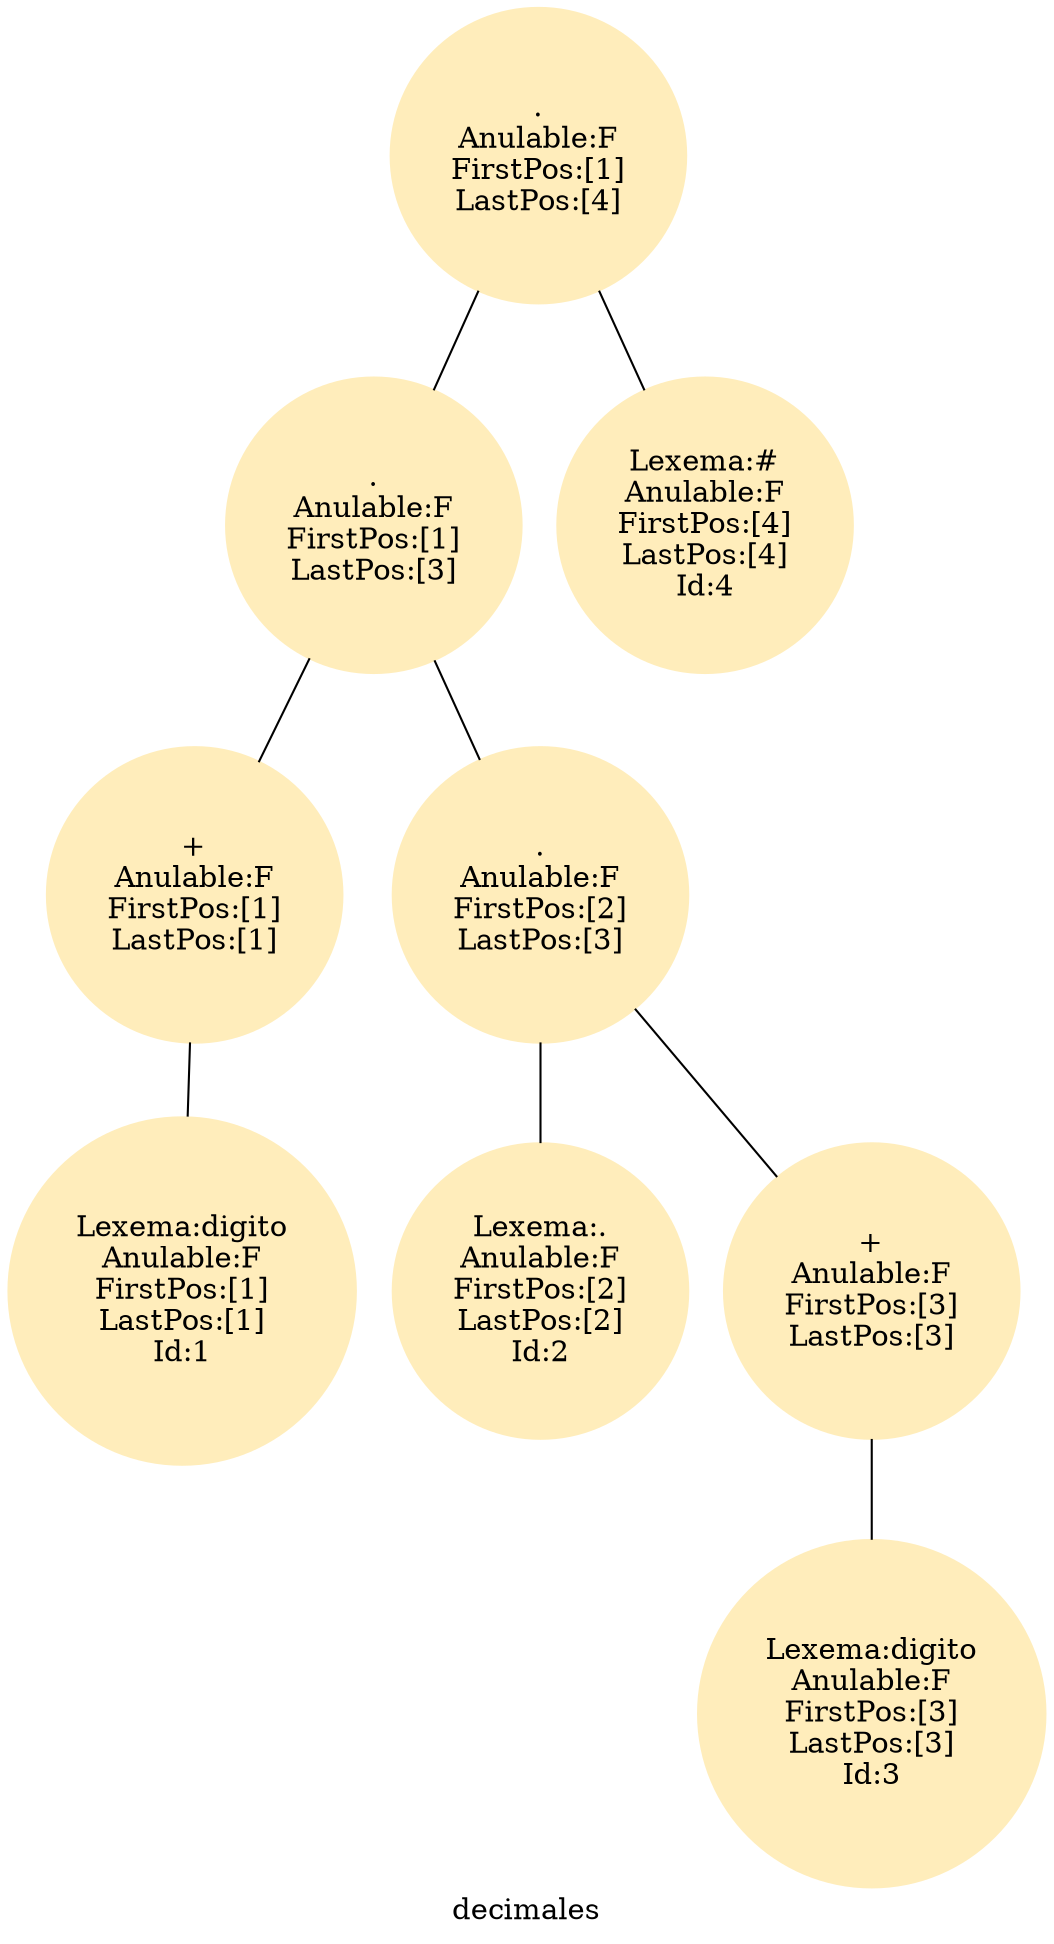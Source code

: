 digraph decimales {
node [color="#FFEDBB" shape=circle style=filled]
edge [dir=none]
label = "decimales";
root0 [label=".\nAnulable:F\nFirstPos:[1]\nLastPos:[4]"];
root0 ->AND4;
root0 ->ACCEPT4;
AND4 [label=".\nAnulable:F\nFirstPos:[1]\nLastPos:[3]"];
AND4 ->PLUS1;
AND4 ->AND3;
PLUS1 [label="+\nAnulable:F\nFirstPos:[1]\nLastPos:[1]"];
PLUS1 ->LEAVE1;
LEAVE1 [label="Lexema:digito\nAnulable:F\nFirstPos:[1]\nLastPos:[1]\nId:1"];
AND3 [label=".\nAnulable:F\nFirstPos:[2]\nLastPos:[3]"];
AND3 ->LEAVE2;
AND3 ->PLUS2;
LEAVE2 [label="Lexema:.\nAnulable:F\nFirstPos:[2]\nLastPos:[2]\nId:2"];
PLUS2 [label="+\nAnulable:F\nFirstPos:[3]\nLastPos:[3]"];
PLUS2 ->LEAVE3;
LEAVE3 [label="Lexema:digito\nAnulable:F\nFirstPos:[3]\nLastPos:[3]\nId:3"];
ACCEPT4 [label="Lexema:#\nAnulable:F\nFirstPos:[4]\nLastPos:[4]\nId:4"];
}